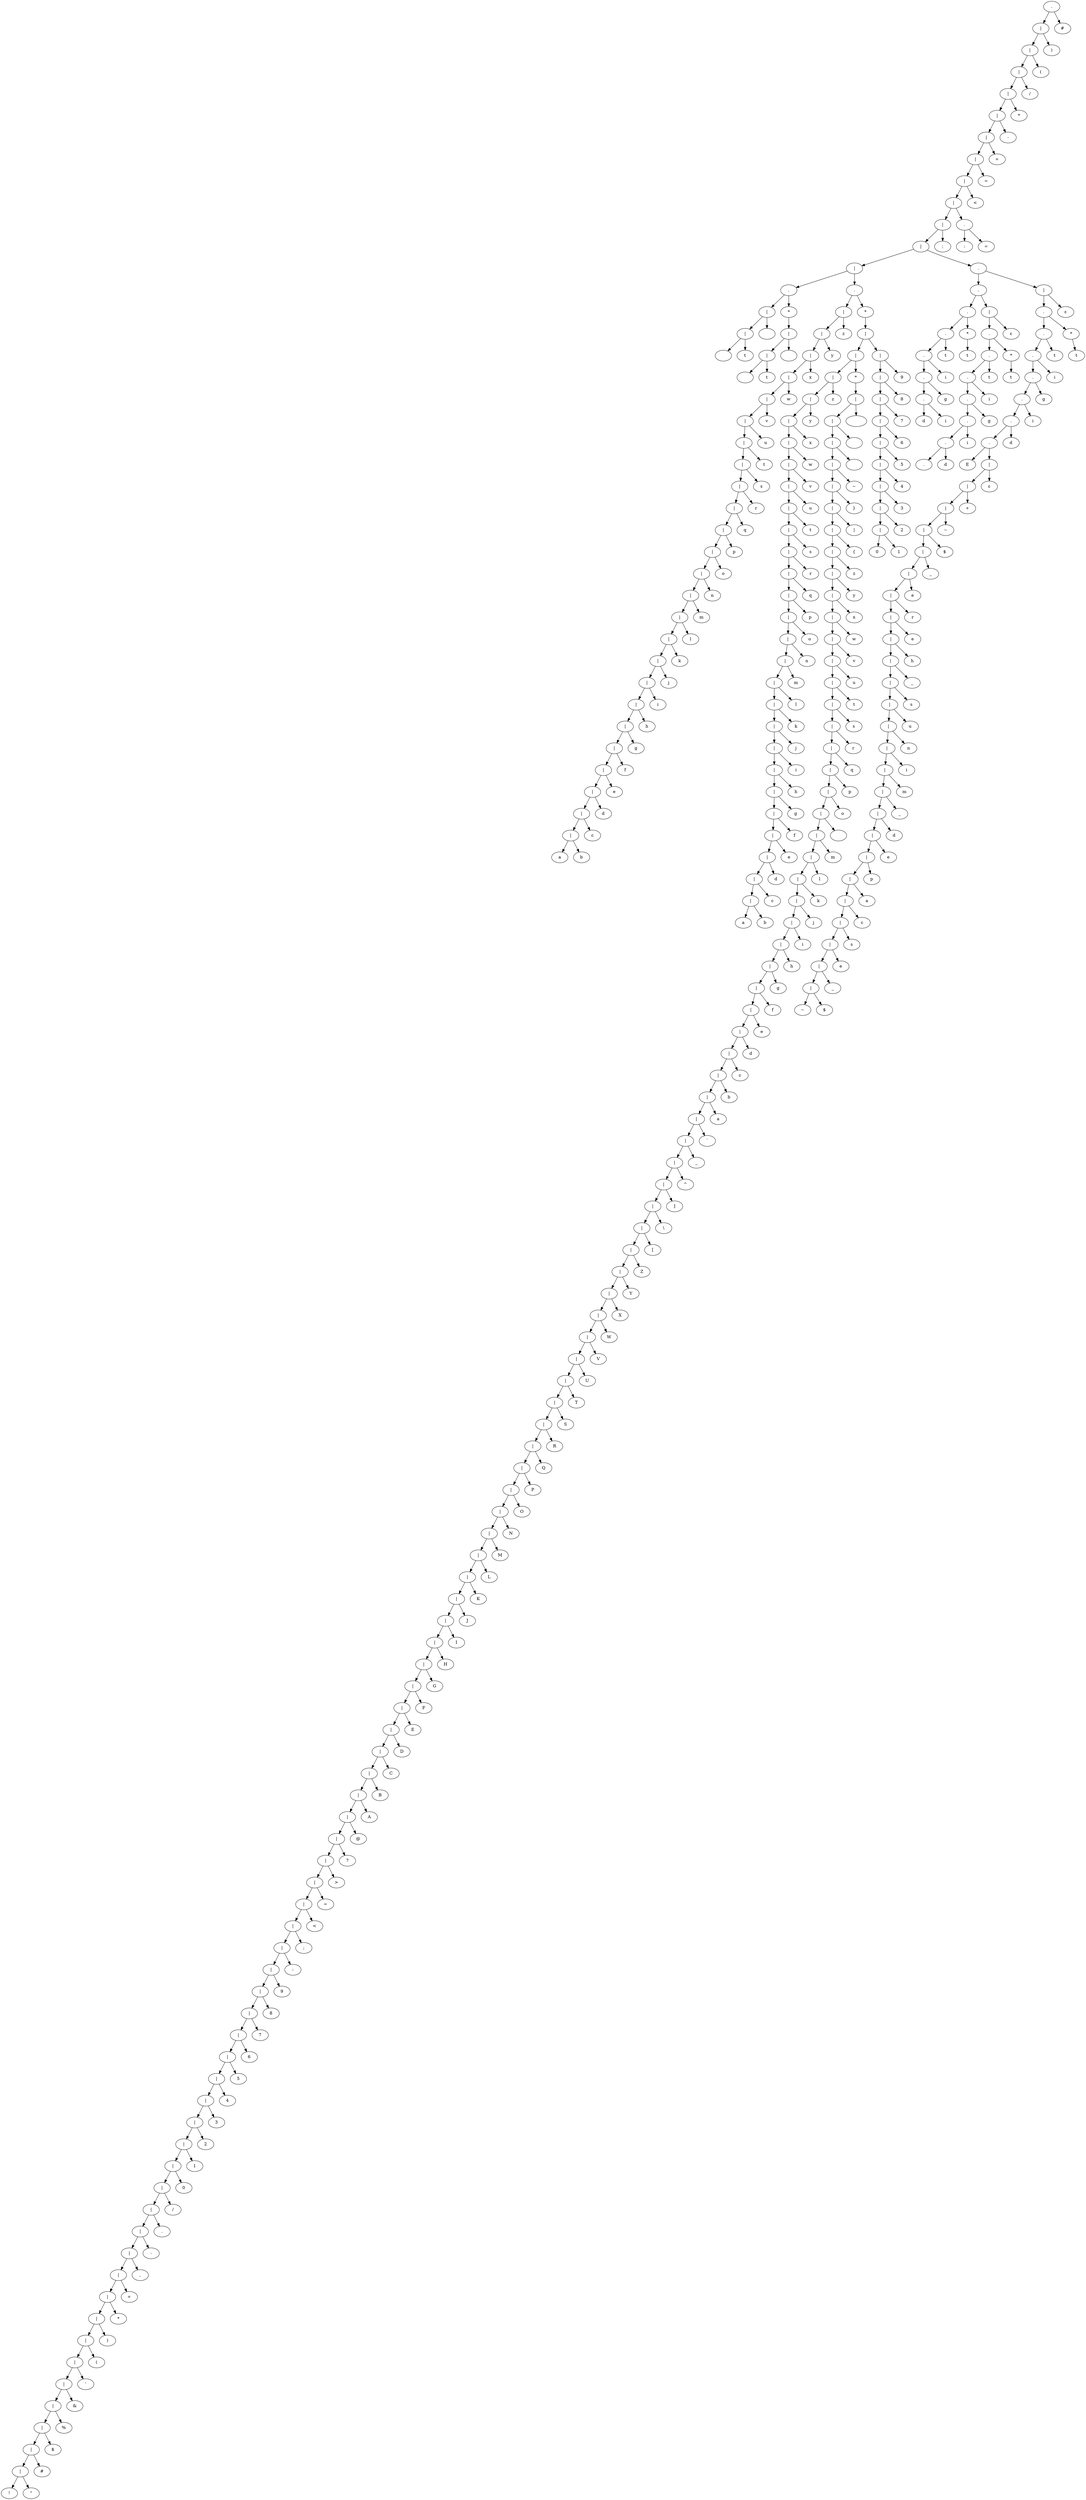 digraph tree {
	1608293053520 [label="."]
	1608293053392 [label="|"]
	1608293053520 -> 1608293053392
	1608293053392 [label="|"]
	1608293053264 [label="|"]
	1608293053392 -> 1608293053264
	1608293053264 [label="|"]
	1608293053136 [label="|"]
	1608293053264 -> 1608293053136
	1608293053136 [label="|"]
	1608293053008 [label="|"]
	1608293053136 -> 1608293053008
	1608293053008 [label="|"]
	1608293052816 [label="|"]
	1608293053008 -> 1608293052816
	1608293052816 [label="|"]
	1608293052688 [label="|"]
	1608293052816 -> 1608293052688
	1608293052688 [label="|"]
	1608293052496 [label="|"]
	1608293052688 -> 1608293052496
	1608293052496 [label="|"]
	1608293052368 [label="|"]
	1608293052496 -> 1608293052368
	1608293052368 [label="|"]
	1608293052240 [label="|"]
	1608293052368 -> 1608293052240
	1608293052240 [label="|"]
	1608293051984 [label="|"]
	1608293052240 -> 1608293051984
	1608293051984 [label="|"]
	1608293051856 [label="|"]
	1608293051984 -> 1608293051856
	1608293051856 [label="|"]
	1608293045392 [label="|"]
	1608293051856 -> 1608293045392
	1608293045392 [label="|"]
	1608292925904 [label="."]
	1608293045392 -> 1608292925904
	1608292925904 [label="."]
	1608293924688 [label="|"]
	1608292925904 -> 1608293924688
	1608293924688 [label="|"]
	1608293924560 [label="|"]
	1608293924688 -> 1608293924560
	1608293924560 [label="|"]
	1608293924304 [label="\n"]
	1608293924560 -> 1608293924304
	1608293924304 [label="\n"]
	1608293924496 [label="\t"]
	1608293924560 -> 1608293924496
	1608293924496 [label="\t"]
	1608293924624 [label=" "]
	1608293924688 -> 1608293924624
	1608293924624 [label=" "]
	1608292925840 [label="*"]
	1608292925904 -> 1608292925840
	1608292925840 [label="*"]
	1608292925776 [label="|"]
	1608292925840 -> 1608292925776
	1608292925776 [label="|"]
	1608292925648 [label="|"]
	1608292925776 -> 1608292925648
	1608292925648 [label="|"]
	1608293924816 [label="\n"]
	1608292925648 -> 1608293924816
	1608293924816 [label="\n"]
	1608292925584 [label="\t"]
	1608292925648 -> 1608292925584
	1608292925584 [label="\t"]
	1608292925712 [label=" "]
	1608292925776 -> 1608292925712
	1608292925712 [label=" "]
	1608293045328 [label="."]
	1608293045392 -> 1608293045328
	1608293045328 [label="."]
	1608292929168 [label="|"]
	1608293045328 -> 1608292929168
	1608292929168 [label="|"]
	1608292929040 [label="|"]
	1608292929168 -> 1608292929040
	1608292929040 [label="|"]
	1608292928912 [label="|"]
	1608292929040 -> 1608292928912
	1608292928912 [label="|"]
	1608292928784 [label="|"]
	1608292928912 -> 1608292928784
	1608292928784 [label="|"]
	1608292928656 [label="|"]
	1608292928784 -> 1608292928656
	1608292928656 [label="|"]
	1608292928528 [label="|"]
	1608292928656 -> 1608292928528
	1608292928528 [label="|"]
	1608292928400 [label="|"]
	1608292928528 -> 1608292928400
	1608292928400 [label="|"]
	1608292928272 [label="|"]
	1608292928400 -> 1608292928272
	1608292928272 [label="|"]
	1608292928144 [label="|"]
	1608292928272 -> 1608292928144
	1608292928144 [label="|"]
	1608292928016 [label="|"]
	1608292928144 -> 1608292928016
	1608292928016 [label="|"]
	1608292927888 [label="|"]
	1608292928016 -> 1608292927888
	1608292927888 [label="|"]
	1608292927760 [label="|"]
	1608292927888 -> 1608292927760
	1608292927760 [label="|"]
	1608292927632 [label="|"]
	1608292927760 -> 1608292927632
	1608292927632 [label="|"]
	1608292927504 [label="|"]
	1608292927632 -> 1608292927504
	1608292927504 [label="|"]
	1608292927376 [label="|"]
	1608292927504 -> 1608292927376
	1608292927376 [label="|"]
	1608292927248 [label="|"]
	1608292927376 -> 1608292927248
	1608292927248 [label="|"]
	1608292927120 [label="|"]
	1608292927248 -> 1608292927120
	1608292927120 [label="|"]
	1608292926992 [label="|"]
	1608292927120 -> 1608292926992
	1608292926992 [label="|"]
	1608292926864 [label="|"]
	1608292926992 -> 1608292926864
	1608292926864 [label="|"]
	1608292926736 [label="|"]
	1608292926864 -> 1608292926736
	1608292926736 [label="|"]
	1608292926608 [label="|"]
	1608292926736 -> 1608292926608
	1608292926608 [label="|"]
	1608292926480 [label="|"]
	1608292926608 -> 1608292926480
	1608292926480 [label="|"]
	1608292926352 [label="|"]
	1608292926480 -> 1608292926352
	1608292926352 [label="|"]
	1608292926224 [label="|"]
	1608292926352 -> 1608292926224
	1608292926224 [label="|"]
	1608292926096 [label="|"]
	1608292926224 -> 1608292926096
	1608292926096 [label="|"]
	1608292925968 [label=a]
	1608292926096 -> 1608292925968
	1608292925968 [label=a]
	1608292926032 [label=b]
	1608292926096 -> 1608292926032
	1608292926032 [label=b]
	1608292926160 [label=c]
	1608292926224 -> 1608292926160
	1608292926160 [label=c]
	1608292926288 [label=d]
	1608292926352 -> 1608292926288
	1608292926288 [label=d]
	1608292926416 [label=e]
	1608292926480 -> 1608292926416
	1608292926416 [label=e]
	1608292926544 [label=f]
	1608292926608 -> 1608292926544
	1608292926544 [label=f]
	1608292926672 [label=g]
	1608292926736 -> 1608292926672
	1608292926672 [label=g]
	1608292926800 [label=h]
	1608292926864 -> 1608292926800
	1608292926800 [label=h]
	1608292926928 [label=i]
	1608292926992 -> 1608292926928
	1608292926928 [label=i]
	1608292927056 [label=j]
	1608292927120 -> 1608292927056
	1608292927056 [label=j]
	1608292927184 [label=k]
	1608292927248 -> 1608292927184
	1608292927184 [label=k]
	1608292927312 [label=l]
	1608292927376 -> 1608292927312
	1608292927312 [label=l]
	1608292927440 [label=m]
	1608292927504 -> 1608292927440
	1608292927440 [label=m]
	1608292927568 [label=n]
	1608292927632 -> 1608292927568
	1608292927568 [label=n]
	1608292927696 [label=o]
	1608292927760 -> 1608292927696
	1608292927696 [label=o]
	1608292927824 [label=p]
	1608292927888 -> 1608292927824
	1608292927824 [label=p]
	1608292927952 [label=q]
	1608292928016 -> 1608292927952
	1608292927952 [label=q]
	1608292928080 [label=r]
	1608292928144 -> 1608292928080
	1608292928080 [label=r]
	1608292928208 [label=s]
	1608292928272 -> 1608292928208
	1608292928208 [label=s]
	1608292928336 [label=t]
	1608292928400 -> 1608292928336
	1608292928336 [label=t]
	1608292928464 [label=u]
	1608292928528 -> 1608292928464
	1608292928464 [label=u]
	1608292928592 [label=v]
	1608292928656 -> 1608292928592
	1608292928592 [label=v]
	1608292928720 [label=w]
	1608292928784 -> 1608292928720
	1608292928720 [label=w]
	1608292928848 [label=x]
	1608292928912 -> 1608292928848
	1608292928848 [label=x]
	1608292928976 [label=y]
	1608292929040 -> 1608292928976
	1608292928976 [label=y]
	1608292929104 [label=z]
	1608292929168 -> 1608292929104
	1608292929104 [label=z]
	1608293045264 [label="*"]
	1608293045328 -> 1608293045264
	1608293045264 [label="*"]
	1608293045200 [label="|"]
	1608293045264 -> 1608293045200
	1608293045200 [label="|"]
	1608293043920 [label="|"]
	1608293045200 -> 1608293043920
	1608293043920 [label="|"]
	1608292932432 [label="|"]
	1608293043920 -> 1608292932432
	1608292932432 [label="|"]
	1608292932304 [label="|"]
	1608292932432 -> 1608292932304
	1608292932304 [label="|"]
	1608292932176 [label="|"]
	1608292932304 -> 1608292932176
	1608292932176 [label="|"]
	1608292932048 [label="|"]
	1608292932176 -> 1608292932048
	1608292932048 [label="|"]
	1608292931920 [label="|"]
	1608292932048 -> 1608292931920
	1608292931920 [label="|"]
	1608292931792 [label="|"]
	1608292931920 -> 1608292931792
	1608292931792 [label="|"]
	1608292931664 [label="|"]
	1608292931792 -> 1608292931664
	1608292931664 [label="|"]
	1608292931536 [label="|"]
	1608292931664 -> 1608292931536
	1608292931536 [label="|"]
	1608292931408 [label="|"]
	1608292931536 -> 1608292931408
	1608292931408 [label="|"]
	1608292931280 [label="|"]
	1608292931408 -> 1608292931280
	1608292931280 [label="|"]
	1608292931152 [label="|"]
	1608292931280 -> 1608292931152
	1608292931152 [label="|"]
	1608292931024 [label="|"]
	1608292931152 -> 1608292931024
	1608292931024 [label="|"]
	1608292930896 [label="|"]
	1608292931024 -> 1608292930896
	1608292930896 [label="|"]
	1608292930768 [label="|"]
	1608292930896 -> 1608292930768
	1608292930768 [label="|"]
	1608292930640 [label="|"]
	1608292930768 -> 1608292930640
	1608292930640 [label="|"]
	1608292930512 [label="|"]
	1608292930640 -> 1608292930512
	1608292930512 [label="|"]
	1608292930384 [label="|"]
	1608292930512 -> 1608292930384
	1608292930384 [label="|"]
	1608292930256 [label="|"]
	1608292930384 -> 1608292930256
	1608292930256 [label="|"]
	1608292930128 [label="|"]
	1608292930256 -> 1608292930128
	1608292930128 [label="|"]
	1608292930000 [label="|"]
	1608292930128 -> 1608292930000
	1608292930000 [label="|"]
	1608292929872 [label="|"]
	1608292930000 -> 1608292929872
	1608292929872 [label="|"]
	1608292929744 [label="|"]
	1608292929872 -> 1608292929744
	1608292929744 [label="|"]
	1608292929616 [label="|"]
	1608292929744 -> 1608292929616
	1608292929616 [label="|"]
	1608292929488 [label="|"]
	1608292929616 -> 1608292929488
	1608292929488 [label="|"]
	1608292929360 [label="|"]
	1608292929488 -> 1608292929360
	1608292929360 [label="|"]
	1608292929232 [label=a]
	1608292929360 -> 1608292929232
	1608292929232 [label=a]
	1608292929296 [label=b]
	1608292929360 -> 1608292929296
	1608292929296 [label=b]
	1608292929424 [label=c]
	1608292929488 -> 1608292929424
	1608292929424 [label=c]
	1608292929552 [label=d]
	1608292929616 -> 1608292929552
	1608292929552 [label=d]
	1608292929680 [label=e]
	1608292929744 -> 1608292929680
	1608292929680 [label=e]
	1608292929808 [label=f]
	1608292929872 -> 1608292929808
	1608292929808 [label=f]
	1608292929936 [label=g]
	1608292930000 -> 1608292929936
	1608292929936 [label=g]
	1608292930064 [label=h]
	1608292930128 -> 1608292930064
	1608292930064 [label=h]
	1608292930192 [label=i]
	1608292930256 -> 1608292930192
	1608292930192 [label=i]
	1608292930320 [label=j]
	1608292930384 -> 1608292930320
	1608292930320 [label=j]
	1608292930448 [label=k]
	1608292930512 -> 1608292930448
	1608292930448 [label=k]
	1608292930576 [label=l]
	1608292930640 -> 1608292930576
	1608292930576 [label=l]
	1608292930704 [label=m]
	1608292930768 -> 1608292930704
	1608292930704 [label=m]
	1608292930832 [label=n]
	1608292930896 -> 1608292930832
	1608292930832 [label=n]
	1608292930960 [label=o]
	1608292931024 -> 1608292930960
	1608292930960 [label=o]
	1608292931088 [label=p]
	1608292931152 -> 1608292931088
	1608292931088 [label=p]
	1608292931216 [label=q]
	1608292931280 -> 1608292931216
	1608292931216 [label=q]
	1608292931344 [label=r]
	1608292931408 -> 1608292931344
	1608292931344 [label=r]
	1608292931472 [label=s]
	1608292931536 -> 1608292931472
	1608292931472 [label=s]
	1608292931600 [label=t]
	1608292931664 -> 1608292931600
	1608292931600 [label=t]
	1608292931728 [label=u]
	1608292931792 -> 1608292931728
	1608292931728 [label=u]
	1608292931856 [label=v]
	1608292931920 -> 1608292931856
	1608292931856 [label=v]
	1608292931984 [label=w]
	1608292932048 -> 1608292931984
	1608292931984 [label=w]
	1608292932112 [label=x]
	1608292932176 -> 1608292932112
	1608292932112 [label=x]
	1608292932240 [label=y]
	1608292932304 -> 1608292932240
	1608292932240 [label=y]
	1608292932368 [label=z]
	1608292932432 -> 1608292932368
	1608292932368 [label=z]
	1608293043856 [label="*"]
	1608293043920 -> 1608293043856
	1608293043856 [label="*"]
	1608293043792 [label="|"]
	1608293043856 -> 1608293043792
	1608293043792 [label="|"]
	1608293043664 [label="|"]
	1608293043792 -> 1608293043664
	1608293043664 [label="|"]
	1608293043536 [label="|"]
	1608293043664 -> 1608293043536
	1608293043536 [label="|"]
	1608293043408 [label="|"]
	1608293043536 -> 1608293043408
	1608293043408 [label="|"]
	1608293043280 [label="|"]
	1608293043408 -> 1608293043280
	1608293043280 [label="|"]
	1608293043152 [label="|"]
	1608293043280 -> 1608293043152
	1608293043152 [label="|"]
	1608293042960 [label="|"]
	1608293043152 -> 1608293042960
	1608293042960 [label="|"]
	1608293042832 [label="|"]
	1608293042960 -> 1608293042832
	1608293042832 [label="|"]
	1608293042704 [label="|"]
	1608293042832 -> 1608293042704
	1608293042704 [label="|"]
	1608293042576 [label="|"]
	1608293042704 -> 1608293042576
	1608293042576 [label="|"]
	1608293042448 [label="|"]
	1608293042576 -> 1608293042448
	1608293042448 [label="|"]
	1608293042256 [label="|"]
	1608293042448 -> 1608293042256
	1608293042256 [label="|"]
	1608293042128 [label="|"]
	1608293042256 -> 1608293042128
	1608293042128 [label="|"]
	1608293042000 [label="|"]
	1608293042128 -> 1608293042000
	1608293042000 [label="|"]
	1608293041808 [label="|"]
	1608293042000 -> 1608293041808
	1608293041808 [label="|"]
	1608293041680 [label="|"]
	1608293041808 -> 1608293041680
	1608293041680 [label="|"]
	1608293041552 [label="|"]
	1608293041680 -> 1608293041552
	1608293041552 [label="|"]
	1608293041424 [label="|"]
	1608293041552 -> 1608293041424
	1608293041424 [label="|"]
	1608293041296 [label="|"]
	1608293041424 -> 1608293041296
	1608293041296 [label="|"]
	1608293041168 [label="|"]
	1608293041296 -> 1608293041168
	1608293041168 [label="|"]
	1608293040976 [label="|"]
	1608293041168 -> 1608293040976
	1608293040976 [label="|"]
	1608293040848 [label="|"]
	1608293040976 -> 1608293040848
	1608293040848 [label="|"]
	1608293040720 [label="|"]
	1608293040848 -> 1608293040720
	1608293040720 [label="|"]
	1608293040592 [label="|"]
	1608293040720 -> 1608293040592
	1608293040592 [label="|"]
	1608293040464 [label="|"]
	1608293040592 -> 1608293040464
	1608293040464 [label="|"]
	1608293040336 [label="|"]
	1608293040464 -> 1608293040336
	1608293040336 [label="|"]
	1608293040208 [label="|"]
	1608293040336 -> 1608293040208
	1608293040208 [label="|"]
	1608292941712 [label="|"]
	1608293040208 -> 1608292941712
	1608292941712 [label="|"]
	1608292941584 [label="|"]
	1608292941712 -> 1608292941584
	1608292941584 [label="|"]
	1608292941456 [label="|"]
	1608292941584 -> 1608292941456
	1608292941456 [label="|"]
	1608292941328 [label="|"]
	1608292941456 -> 1608292941328
	1608292941328 [label="|"]
	1608292941200 [label="|"]
	1608292941328 -> 1608292941200
	1608292941200 [label="|"]
	1608292941072 [label="|"]
	1608292941200 -> 1608292941072
	1608292941072 [label="|"]
	1608292940944 [label="|"]
	1608292941072 -> 1608292940944
	1608292940944 [label="|"]
	1608292940816 [label="|"]
	1608292940944 -> 1608292940816
	1608292940816 [label="|"]
	1608292940688 [label="|"]
	1608292940816 -> 1608292940688
	1608292940688 [label="|"]
	1608292940560 [label="|"]
	1608292940688 -> 1608292940560
	1608292940560 [label="|"]
	1608292940432 [label="|"]
	1608292940560 -> 1608292940432
	1608292940432 [label="|"]
	1608292940240 [label="|"]
	1608292940432 -> 1608292940240
	1608292940240 [label="|"]
	1608292940112 [label="|"]
	1608292940240 -> 1608292940112
	1608292940112 [label="|"]
	1608292939984 [label="|"]
	1608292940112 -> 1608292939984
	1608292939984 [label="|"]
	1608292939856 [label="|"]
	1608292939984 -> 1608292939856
	1608292939856 [label="|"]
	1608292939728 [label="|"]
	1608292939856 -> 1608292939728
	1608292939728 [label="|"]
	1608292939600 [label="|"]
	1608292939728 -> 1608292939600
	1608292939600 [label="|"]
	1608292939472 [label="|"]
	1608292939600 -> 1608292939472
	1608292939472 [label="|"]
	1608292939344 [label="|"]
	1608292939472 -> 1608292939344
	1608292939344 [label="|"]
	1608292939216 [label="|"]
	1608292939344 -> 1608292939216
	1608292939216 [label="|"]
	1608292939088 [label="|"]
	1608292939216 -> 1608292939088
	1608292939088 [label="|"]
	1608292938960 [label="|"]
	1608292939088 -> 1608292938960
	1608292938960 [label="|"]
	1608292938832 [label="|"]
	1608292938960 -> 1608292938832
	1608292938832 [label="|"]
	1608292938704 [label="|"]
	1608292938832 -> 1608292938704
	1608292938704 [label="|"]
	1608292938576 [label="|"]
	1608292938704 -> 1608292938576
	1608292938576 [label="|"]
	1608292938448 [label="|"]
	1608292938576 -> 1608292938448
	1608292938448 [label="|"]
	1608292938320 [label="|"]
	1608292938448 -> 1608292938320
	1608292938320 [label="|"]
	1608292938192 [label="|"]
	1608292938320 -> 1608292938192
	1608292938192 [label="|"]
	1608292938064 [label="|"]
	1608292938192 -> 1608292938064
	1608292938064 [label="|"]
	1608292937936 [label="|"]
	1608292938064 -> 1608292937936
	1608292937936 [label="|"]
	1608292937808 [label="|"]
	1608292937936 -> 1608292937808
	1608292937808 [label="|"]
	1608292937680 [label="|"]
	1608292937808 -> 1608292937680
	1608292937680 [label="|"]
	1608292937552 [label="|"]
	1608292937680 -> 1608292937552
	1608292937552 [label="|"]
	1608292937424 [label="|"]
	1608292937552 -> 1608292937424
	1608292937424 [label="|"]
	1608292937296 [label="|"]
	1608292937424 -> 1608292937296
	1608292937296 [label="|"]
	1608292937168 [label="|"]
	1608292937296 -> 1608292937168
	1608292937168 [label="|"]
	1608292937040 [label="|"]
	1608292937168 -> 1608292937040
	1608292937040 [label="|"]
	1608292936912 [label="|"]
	1608292937040 -> 1608292936912
	1608292936912 [label="|"]
	1608292936784 [label="|"]
	1608292936912 -> 1608292936784
	1608292936784 [label="|"]
	1608292936656 [label="|"]
	1608292936784 -> 1608292936656
	1608292936656 [label="|"]
	1608292936464 [label="|"]
	1608292936656 -> 1608292936464
	1608292936464 [label="|"]
	1608292936336 [label="|"]
	1608292936464 -> 1608292936336
	1608292936336 [label="|"]
	1608292936208 [label="|"]
	1608292936336 -> 1608292936208
	1608292936208 [label="|"]
	1608292936080 [label="|"]
	1608292936208 -> 1608292936080
	1608292936080 [label="|"]
	1608292935952 [label="|"]
	1608292936080 -> 1608292935952
	1608292935952 [label="|"]
	1608292935824 [label="|"]
	1608292935952 -> 1608292935824
	1608292935824 [label="|"]
	1608292935696 [label="|"]
	1608292935824 -> 1608292935696
	1608292935696 [label="|"]
	1608292935568 [label="|"]
	1608292935696 -> 1608292935568
	1608292935568 [label="|"]
	1608292935440 [label="|"]
	1608292935568 -> 1608292935440
	1608292935440 [label="|"]
	1608292935312 [label="|"]
	1608292935440 -> 1608292935312
	1608292935312 [label="|"]
	1608292935184 [label="|"]
	1608292935312 -> 1608292935184
	1608292935184 [label="|"]
	1608292935056 [label="|"]
	1608292935184 -> 1608292935056
	1608292935056 [label="|"]
	1608292934928 [label="|"]
	1608292935056 -> 1608292934928
	1608292934928 [label="|"]
	1608292934800 [label="|"]
	1608292934928 -> 1608292934800
	1608292934800 [label="|"]
	1608292934672 [label="|"]
	1608292934800 -> 1608292934672
	1608292934672 [label="|"]
	1608292934544 [label="|"]
	1608292934672 -> 1608292934544
	1608292934544 [label="|"]
	1608292934416 [label="|"]
	1608292934544 -> 1608292934416
	1608292934416 [label="|"]
	1608292934224 [label="|"]
	1608292934416 -> 1608292934224
	1608292934224 [label="|"]
	1608292934096 [label="|"]
	1608292934224 -> 1608292934096
	1608292934096 [label="|"]
	1608292933968 [label="|"]
	1608292934096 -> 1608292933968
	1608292933968 [label="|"]
	1608292933776 [label="|"]
	1608292933968 -> 1608292933776
	1608292933776 [label="|"]
	1608292933584 [label="|"]
	1608292933776 -> 1608292933584
	1608292933584 [label="|"]
	1608292933456 [label="|"]
	1608292933584 -> 1608292933456
	1608292933456 [label="|"]
	1608292933328 [label="|"]
	1608292933456 -> 1608292933328
	1608292933328 [label="|"]
	1608292933200 [label="|"]
	1608292933328 -> 1608292933200
	1608292933200 [label="|"]
	1608292933072 [label="|"]
	1608292933200 -> 1608292933072
	1608292933072 [label="|"]
	1608292932944 [label="|"]
	1608292933072 -> 1608292932944
	1608292932944 [label="|"]
	1608292932816 [label="|"]
	1608292932944 -> 1608292932816
	1608292932816 [label="|"]
	1608292932624 [label="|"]
	1608292932816 -> 1608292932624
	1608292932624 [label="|"]
	1608292932496 [label="!"]
	1608292932624 -> 1608292932496
	1608292932496 [label="!"]
	1608292932560 [label="\""]
	1608292932624 -> 1608292932560
	1608292932560 [label="\""]
	1608292932752 [label="\#"]
	1608292932816 -> 1608292932752
	1608292932752 [label="\#"]
	1608292932880 [label="$"]
	1608292932944 -> 1608292932880
	1608292932880 [label="$"]
	1608292933008 [label="%"]
	1608292933072 -> 1608292933008
	1608292933008 [label="%"]
	1608292933136 [label="&"]
	1608292933200 -> 1608292933136
	1608292933136 [label="&"]
	1608292933264 [label="'"]
	1608292933328 -> 1608292933264
	1608292933264 [label="'"]
	1608292933392 [label="("]
	1608292933456 -> 1608292933392
	1608292933392 [label="("]
	1608292933520 [label=")"]
	1608292933584 -> 1608292933520
	1608292933520 [label=")"]
	1608292933712 [label="\*"]
	1608292933776 -> 1608292933712
	1608292933712 [label="\*"]
	1608292933904 [label="\+"]
	1608292933968 -> 1608292933904
	1608292933904 [label="\+"]
	1608292934032 [label=","]
	1608292934096 -> 1608292934032
	1608292934032 [label=","]
	1608292934160 [label="-"]
	1608292934224 -> 1608292934160
	1608292934160 [label="-"]
	1608292934352 [label="\."]
	1608292934416 -> 1608292934352
	1608292934352 [label="\."]
	1608292934480 [label="/"]
	1608292934544 -> 1608292934480
	1608292934480 [label="/"]
	1608292934608 [label=0]
	1608292934672 -> 1608292934608
	1608292934608 [label=0]
	1608292934736 [label=1]
	1608292934800 -> 1608292934736
	1608292934736 [label=1]
	1608292934864 [label=2]
	1608292934928 -> 1608292934864
	1608292934864 [label=2]
	1608292934992 [label=3]
	1608292935056 -> 1608292934992
	1608292934992 [label=3]
	1608292935120 [label=4]
	1608292935184 -> 1608292935120
	1608292935120 [label=4]
	1608292935248 [label=5]
	1608292935312 -> 1608292935248
	1608292935248 [label=5]
	1608292935376 [label=6]
	1608292935440 -> 1608292935376
	1608292935376 [label=6]
	1608292935504 [label=7]
	1608292935568 -> 1608292935504
	1608292935504 [label=7]
	1608292935632 [label=8]
	1608292935696 -> 1608292935632
	1608292935632 [label=8]
	1608292935760 [label=9]
	1608292935824 -> 1608292935760
	1608292935760 [label=9]
	1608292935888 [label=":"]
	1608292935952 -> 1608292935888
	1608292935888 [label=":"]
	1608292936016 [label=";"]
	1608292936080 -> 1608292936016
	1608292936016 [label=";"]
	1608292936144 [label="<"]
	1608292936208 -> 1608292936144
	1608292936144 [label="<"]
	1608292936272 [label="="]
	1608292936336 -> 1608292936272
	1608292936272 [label="="]
	1608292936400 [label=">"]
	1608292936464 -> 1608292936400
	1608292936400 [label=">"]
	1608292936592 [label="\?"]
	1608292936656 -> 1608292936592
	1608292936592 [label="\?"]
	1608292936720 [label="@"]
	1608292936784 -> 1608292936720
	1608292936720 [label="@"]
	1608292936848 [label=A]
	1608292936912 -> 1608292936848
	1608292936848 [label=A]
	1608292936976 [label=B]
	1608292937040 -> 1608292936976
	1608292936976 [label=B]
	1608292937104 [label=C]
	1608292937168 -> 1608292937104
	1608292937104 [label=C]
	1608292937232 [label=D]
	1608292937296 -> 1608292937232
	1608292937232 [label=D]
	1608292937360 [label=E]
	1608292937424 -> 1608292937360
	1608292937360 [label=E]
	1608292937488 [label=F]
	1608292937552 -> 1608292937488
	1608292937488 [label=F]
	1608292937616 [label=G]
	1608292937680 -> 1608292937616
	1608292937616 [label=G]
	1608292937744 [label=H]
	1608292937808 -> 1608292937744
	1608292937744 [label=H]
	1608292937872 [label=I]
	1608292937936 -> 1608292937872
	1608292937872 [label=I]
	1608292938000 [label=J]
	1608292938064 -> 1608292938000
	1608292938000 [label=J]
	1608292938128 [label=K]
	1608292938192 -> 1608292938128
	1608292938128 [label=K]
	1608292938256 [label=L]
	1608292938320 -> 1608292938256
	1608292938256 [label=L]
	1608292938384 [label=M]
	1608292938448 -> 1608292938384
	1608292938384 [label=M]
	1608292938512 [label=N]
	1608292938576 -> 1608292938512
	1608292938512 [label=N]
	1608292938640 [label=O]
	1608292938704 -> 1608292938640
	1608292938640 [label=O]
	1608292938768 [label=P]
	1608292938832 -> 1608292938768
	1608292938768 [label=P]
	1608292938896 [label=Q]
	1608292938960 -> 1608292938896
	1608292938896 [label=Q]
	1608292939024 [label=R]
	1608292939088 -> 1608292939024
	1608292939024 [label=R]
	1608292939152 [label=S]
	1608292939216 -> 1608292939152
	1608292939152 [label=S]
	1608292939280 [label=T]
	1608292939344 -> 1608292939280
	1608292939280 [label=T]
	1608292939408 [label=U]
	1608292939472 -> 1608292939408
	1608292939408 [label=U]
	1608292939536 [label=V]
	1608292939600 -> 1608292939536
	1608292939536 [label=V]
	1608292939664 [label=W]
	1608292939728 -> 1608292939664
	1608292939664 [label=W]
	1608292939792 [label=X]
	1608292939856 -> 1608292939792
	1608292939792 [label=X]
	1608292939920 [label=Y]
	1608292939984 -> 1608292939920
	1608292939920 [label=Y]
	1608292940048 [label=Z]
	1608292940112 -> 1608292940048
	1608292940048 [label=Z]
	1608292940176 [label="["]
	1608292940240 -> 1608292940176
	1608292940176 [label="["]
	1608292940368 [label="\\"]
	1608292940432 -> 1608292940368
	1608292940368 [label="\\"]
	1608292940496 [label="]"]
	1608292940560 -> 1608292940496
	1608292940496 [label="]"]
	1608292940624 [label="^"]
	1608292940688 -> 1608292940624
	1608292940624 [label="^"]
	1608292940752 [label=_]
	1608292940816 -> 1608292940752
	1608292940752 [label=_]
	1608292940880 [label="`"]
	1608292940944 -> 1608292940880
	1608292940880 [label="`"]
	1608292941008 [label=a]
	1608292941072 -> 1608292941008
	1608292941008 [label=a]
	1608292941136 [label=b]
	1608292941200 -> 1608292941136
	1608292941136 [label=b]
	1608292941264 [label=c]
	1608292941328 -> 1608292941264
	1608292941264 [label=c]
	1608292941392 [label=d]
	1608292941456 -> 1608292941392
	1608292941392 [label=d]
	1608292941520 [label=e]
	1608292941584 -> 1608292941520
	1608292941520 [label=e]
	1608292941648 [label=f]
	1608292941712 -> 1608292941648
	1608292941648 [label=f]
	1608292941776 [label=g]
	1608293040208 -> 1608292941776
	1608292941776 [label=g]
	1608293040272 [label=h]
	1608293040336 -> 1608293040272
	1608293040272 [label=h]
	1608293040400 [label=i]
	1608293040464 -> 1608293040400
	1608293040400 [label=i]
	1608293040528 [label=j]
	1608293040592 -> 1608293040528
	1608293040528 [label=j]
	1608293040656 [label=k]
	1608293040720 -> 1608293040656
	1608293040656 [label=k]
	1608293040784 [label=l]
	1608293040848 -> 1608293040784
	1608293040784 [label=l]
	1608293040912 [label=m]
	1608293040976 -> 1608293040912
	1608293040912 [label=m]
	1608293041104 [label="\n"]
	1608293041168 -> 1608293041104
	1608293041104 [label="\n"]
	1608293041232 [label=o]
	1608293041296 -> 1608293041232
	1608293041232 [label=o]
	1608293041360 [label=p]
	1608293041424 -> 1608293041360
	1608293041360 [label=p]
	1608293041488 [label=q]
	1608293041552 -> 1608293041488
	1608293041488 [label=q]
	1608293041616 [label=r]
	1608293041680 -> 1608293041616
	1608293041616 [label=r]
	1608293041744 [label=s]
	1608293041808 -> 1608293041744
	1608293041744 [label=s]
	1608293041936 [label="\t"]
	1608293042000 -> 1608293041936
	1608293041936 [label="\t"]
	1608293042064 [label=u]
	1608293042128 -> 1608293042064
	1608293042064 [label=u]
	1608293042192 [label=v]
	1608293042256 -> 1608293042192
	1608293042192 [label=v]
	1608293042384 [label="\w"]
	1608293042448 -> 1608293042384
	1608293042384 [label="\w"]
	1608293042512 [label=x]
	1608293042576 -> 1608293042512
	1608293042512 [label=x]
	1608293042640 [label=y]
	1608293042704 -> 1608293042640
	1608293042640 [label=y]
	1608293042768 [label=z]
	1608293042832 -> 1608293042768
	1608293042768 [label=z]
	1608293042896 [label="{"]
	1608293042960 -> 1608293042896
	1608293042896 [label="{"]
	1608293043088 [label="\|"]
	1608293043152 -> 1608293043088
	1608293043088 [label="\|"]
	1608293043216 [label="}"]
	1608293043280 -> 1608293043216
	1608293043216 [label="}"]
	1608293043344 [label="~"]
	1608293043408 -> 1608293043344
	1608293043344 [label="~"]
	1608293043472 [label=" "]
	1608293043536 -> 1608293043472
	1608293043472 [label=" "]
	1608293043600 [label="
"]
	1608293043664 -> 1608293043600
	1608293043600 [label="
"]
	1608293043728 [label="	"]
	1608293043792 -> 1608293043728
	1608293043728 [label="	"]
	1608293045136 [label="|"]
	1608293045200 -> 1608293045136
	1608293045136 [label="|"]
	1608293045008 [label="|"]
	1608293045136 -> 1608293045008
	1608293045008 [label="|"]
	1608293044880 [label="|"]
	1608293045008 -> 1608293044880
	1608293044880 [label="|"]
	1608293044752 [label="|"]
	1608293044880 -> 1608293044752
	1608293044752 [label="|"]
	1608293044624 [label="|"]
	1608293044752 -> 1608293044624
	1608293044624 [label="|"]
	1608293044496 [label="|"]
	1608293044624 -> 1608293044496
	1608293044496 [label="|"]
	1608293044368 [label="|"]
	1608293044496 -> 1608293044368
	1608293044368 [label="|"]
	1608293044240 [label="|"]
	1608293044368 -> 1608293044240
	1608293044240 [label="|"]
	1608293044112 [label="|"]
	1608293044240 -> 1608293044112
	1608293044112 [label="|"]
	1608293043984 [label=0]
	1608293044112 -> 1608293043984
	1608293043984 [label=0]
	1608293044048 [label=1]
	1608293044112 -> 1608293044048
	1608293044048 [label=1]
	1608293044176 [label=2]
	1608293044240 -> 1608293044176
	1608293044176 [label=2]
	1608293044304 [label=3]
	1608293044368 -> 1608293044304
	1608293044304 [label=3]
	1608293044432 [label=4]
	1608293044496 -> 1608293044432
	1608293044432 [label=4]
	1608293044560 [label=5]
	1608293044624 -> 1608293044560
	1608293044560 [label=5]
	1608293044688 [label=6]
	1608293044752 -> 1608293044688
	1608293044688 [label=6]
	1608293044816 [label=7]
	1608293044880 -> 1608293044816
	1608293044816 [label=7]
	1608293044944 [label=8]
	1608293045008 -> 1608293044944
	1608293044944 [label=8]
	1608293045072 [label=9]
	1608293045136 -> 1608293045072
	1608293045072 [label=9]
	1608293051792 [label="."]
	1608293051856 -> 1608293051792
	1608293051792 [label="."]
	1608293047312 [label="."]
	1608293051792 -> 1608293047312
	1608293047312 [label="."]
	1608293046160 [label="."]
	1608293047312 -> 1608293046160
	1608293046160 [label="."]
	1608293045968 [label="."]
	1608293046160 -> 1608293045968
	1608293045968 [label="."]
	1608293045840 [label="."]
	1608293045968 -> 1608293045840
	1608293045840 [label="."]
	1608293045712 [label="."]
	1608293045840 -> 1608293045712
	1608293045712 [label="."]
	1608293045584 [label="."]
	1608293045712 -> 1608293045584
	1608293045584 [label="."]
	1608293045456 [label=d]
	1608293045584 -> 1608293045456
	1608293045456 [label=d]
	1608293045520 [label=i]
	1608293045584 -> 1608293045520
	1608293045520 [label=i]
	1608293045648 [label=g]
	1608293045712 -> 1608293045648
	1608293045648 [label=g]
	1608293045776 [label=i]
	1608293045840 -> 1608293045776
	1608293045776 [label=i]
	1608293045904 [label=t]
	1608293045968 -> 1608293045904
	1608293045904 [label=t]
	1608293046096 [label="*"]
	1608293046160 -> 1608293046096
	1608293046096 [label="*"]
	1608293046032 [label=t]
	1608293046096 -> 1608293046032
	1608293046032 [label=t]
	1608293047248 [label="|"]
	1608293047312 -> 1608293047248
	1608293047248 [label="|"]
	1608293047120 [label="."]
	1608293047248 -> 1608293047120
	1608293047120 [label="."]
	1608293046928 [label="."]
	1608293047120 -> 1608293046928
	1608293046928 [label="."]
	1608293046800 [label="."]
	1608293046928 -> 1608293046800
	1608293046800 [label="."]
	1608293046672 [label="."]
	1608293046800 -> 1608293046672
	1608293046672 [label="."]
	1608293046544 [label="."]
	1608293046672 -> 1608293046544
	1608293046544 [label="."]
	1608293046416 [label="."]
	1608293046544 -> 1608293046416
	1608293046416 [label="."]
	1608293046288 [label="\."]
	1608293046416 -> 1608293046288
	1608293046288 [label="\."]
	1608293046352 [label=d]
	1608293046416 -> 1608293046352
	1608293046352 [label=d]
	1608293046480 [label=i]
	1608293046544 -> 1608293046480
	1608293046480 [label=i]
	1608293046608 [label=g]
	1608293046672 -> 1608293046608
	1608293046608 [label=g]
	1608293046736 [label=i]
	1608293046800 -> 1608293046736
	1608293046736 [label=i]
	1608293046864 [label=t]
	1608293046928 -> 1608293046864
	1608293046864 [label=t]
	1608293047056 [label="*"]
	1608293047120 -> 1608293047056
	1608293047056 [label="*"]
	1608293046992 [label=t]
	1608293047056 -> 1608293046992
	1608293046992 [label=t]
	1608293047184 [label="ε"]
	1608293047248 -> 1608293047184
	1608293047184 [label="ε"]
	1608293051728 [label="|"]
	1608293051792 -> 1608293051728
	1608293051728 [label="|"]
	1608293051600 [label="."]
	1608293051728 -> 1608293051600
	1608293051600 [label="."]
	1608293051408 [label="."]
	1608293051600 -> 1608293051408
	1608293051408 [label="."]
	1608293051280 [label="."]
	1608293051408 -> 1608293051280
	1608293051280 [label="."]
	1608293051152 [label="."]
	1608293051280 -> 1608293051152
	1608293051152 [label="."]
	1608293051024 [label="."]
	1608293051152 -> 1608293051024
	1608293051024 [label="."]
	1608293050896 [label="."]
	1608293051024 -> 1608293050896
	1608293050896 [label="."]
	1608293050768 [label="."]
	1608293050896 -> 1608293050768
	1608293050768 [label="."]
	1608293047376 [label=E]
	1608293050768 -> 1608293047376
	1608293047376 [label=E]
	1608293050704 [label="|"]
	1608293050768 -> 1608293050704
	1608293050704 [label="|"]
	1608293050576 [label="|"]
	1608293050704 -> 1608293050576
	1608293050576 [label="|"]
	1608293050384 [label="|"]
	1608293050576 -> 1608293050384
	1608293050384 [label="|"]
	1608293050256 [label="|"]
	1608293050384 -> 1608293050256
	1608293050256 [label="|"]
	1608293050128 [label="|"]
	1608293050256 -> 1608293050128
	1608293050128 [label="|"]
	1608293050000 [label="|"]
	1608293050128 -> 1608293050000
	1608293050000 [label="|"]
	1608293049872 [label="|"]
	1608293050000 -> 1608293049872
	1608293049872 [label="|"]
	1608293049744 [label="|"]
	1608293049872 -> 1608293049744
	1608293049744 [label="|"]
	1608293049616 [label="|"]
	1608293049744 -> 1608293049616
	1608293049616 [label="|"]
	1608293049488 [label="|"]
	1608293049616 -> 1608293049488
	1608293049488 [label="|"]
	1608293049360 [label="|"]
	1608293049488 -> 1608293049360
	1608293049360 [label="|"]
	1608293049232 [label="|"]
	1608293049360 -> 1608293049232
	1608293049232 [label="|"]
	1608293049104 [label="|"]
	1608293049232 -> 1608293049104
	1608293049104 [label="|"]
	1608293048976 [label="|"]
	1608293049104 -> 1608293048976
	1608293048976 [label="|"]
	1608293048848 [label="|"]
	1608293048976 -> 1608293048848
	1608293048848 [label="|"]
	1608293048720 [label="|"]
	1608293048848 -> 1608293048720
	1608293048720 [label="|"]
	1608293048592 [label="|"]
	1608293048720 -> 1608293048592
	1608293048592 [label="|"]
	1608293048464 [label="|"]
	1608293048592 -> 1608293048464
	1608293048464 [label="|"]
	1608293048336 [label="|"]
	1608293048464 -> 1608293048336
	1608293048336 [label="|"]
	1608293048208 [label="|"]
	1608293048336 -> 1608293048208
	1608293048208 [label="|"]
	1608293048080 [label="|"]
	1608293048208 -> 1608293048080
	1608293048080 [label="|"]
	1608293047952 [label="|"]
	1608293048080 -> 1608293047952
	1608293047952 [label="|"]
	1608293047824 [label="|"]
	1608293047952 -> 1608293047824
	1608293047824 [label="|"]
	1608293047696 [label="|"]
	1608293047824 -> 1608293047696
	1608293047696 [label="|"]
	1608293047568 [label="|"]
	1608293047696 -> 1608293047568
	1608293047568 [label="|"]
	1608293047440 [label="~"]
	1608293047568 -> 1608293047440
	1608293047440 [label="~"]
	1608293047504 [label="$"]
	1608293047568 -> 1608293047504
	1608293047504 [label="$"]
	1608293047632 [label=_]
	1608293047696 -> 1608293047632
	1608293047632 [label=_]
	1608293047760 [label=e]
	1608293047824 -> 1608293047760
	1608293047760 [label=e]
	1608293047888 [label=s]
	1608293047952 -> 1608293047888
	1608293047888 [label=s]
	1608293048016 [label=c]
	1608293048080 -> 1608293048016
	1608293048016 [label=c]
	1608293048144 [label=a]
	1608293048208 -> 1608293048144
	1608293048144 [label=a]
	1608293048272 [label=p]
	1608293048336 -> 1608293048272
	1608293048272 [label=p]
	1608293048400 [label=e]
	1608293048464 -> 1608293048400
	1608293048400 [label=e]
	1608293048528 [label=d]
	1608293048592 -> 1608293048528
	1608293048528 [label=d]
	1608293048656 [label=_]
	1608293048720 -> 1608293048656
	1608293048656 [label=_]
	1608293048784 [label=m]
	1608293048848 -> 1608293048784
	1608293048784 [label=m]
	1608293048912 [label=i]
	1608293048976 -> 1608293048912
	1608293048912 [label=i]
	1608293049040 [label=n]
	1608293049104 -> 1608293049040
	1608293049040 [label=n]
	1608293049168 [label=u]
	1608293049232 -> 1608293049168
	1608293049168 [label=u]
	1608293049296 [label=s]
	1608293049360 -> 1608293049296
	1608293049296 [label=s]
	1608293049424 [label=_]
	1608293049488 -> 1608293049424
	1608293049424 [label=_]
	1608293049552 [label=h]
	1608293049616 -> 1608293049552
	1608293049552 [label=h]
	1608293049680 [label=e]
	1608293049744 -> 1608293049680
	1608293049680 [label=e]
	1608293049808 [label=r]
	1608293049872 -> 1608293049808
	1608293049808 [label=r]
	1608293049936 [label=e]
	1608293050000 -> 1608293049936
	1608293049936 [label=e]
	1608293050064 [label=_]
	1608293050128 -> 1608293050064
	1608293050064 [label=_]
	1608293050192 [label="$"]
	1608293050256 -> 1608293050192
	1608293050192 [label="$"]
	1608293050320 [label="~"]
	1608293050384 -> 1608293050320
	1608293050320 [label="~"]
	1608293050512 [label="\+"]
	1608293050576 -> 1608293050512
	1608293050512 [label="\+"]
	1608293050640 [label="ε"]
	1608293050704 -> 1608293050640
	1608293050640 [label="ε"]
	1608293050832 [label=d]
	1608293050896 -> 1608293050832
	1608293050832 [label=d]
	1608293050960 [label=i]
	1608293051024 -> 1608293050960
	1608293050960 [label=i]
	1608293051088 [label=g]
	1608293051152 -> 1608293051088
	1608293051088 [label=g]
	1608293051216 [label=i]
	1608293051280 -> 1608293051216
	1608293051216 [label=i]
	1608293051344 [label=t]
	1608293051408 -> 1608293051344
	1608293051344 [label=t]
	1608293051536 [label="*"]
	1608293051600 -> 1608293051536
	1608293051536 [label="*"]
	1608293051472 [label=t]
	1608293051536 -> 1608293051472
	1608293051472 [label=t]
	1608293051664 [label="ε"]
	1608293051728 -> 1608293051664
	1608293051664 [label="ε"]
	1608293051920 [label=";"]
	1608293051984 -> 1608293051920
	1608293051920 [label=";"]
	1608293052176 [label="."]
	1608293052240 -> 1608293052176
	1608293052176 [label="."]
	1608293052048 [label=":"]
	1608293052176 -> 1608293052048
	1608293052048 [label=":"]
	1608293052112 [label="="]
	1608293052176 -> 1608293052112
	1608293052112 [label="="]
	1608293052304 [label="<"]
	1608293052368 -> 1608293052304
	1608293052304 [label="<"]
	1608293052432 [label="="]
	1608293052496 -> 1608293052432
	1608293052432 [label="="]
	1608293052624 [label="\+"]
	1608293052688 -> 1608293052624
	1608293052624 [label="\+"]
	1608293052752 [label="-"]
	1608293052816 -> 1608293052752
	1608293052752 [label="-"]
	1608293052944 [label="\*"]
	1608293053008 -> 1608293052944
	1608293052944 [label="\*"]
	1608293053072 [label="/"]
	1608293053136 -> 1608293053072
	1608293053072 [label="/"]
	1608293053200 [label="("]
	1608293053264 -> 1608293053200
	1608293053200 [label="("]
	1608293053328 [label=")"]
	1608293053392 -> 1608293053328
	1608293053328 [label=")"]
	1608293053456 [label="#"]
	1608293053520 -> 1608293053456
	1608293053456 [label="#"]
}
